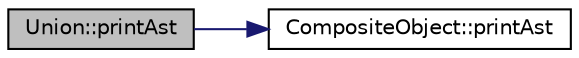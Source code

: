 digraph "Union::printAst"
{
  edge [fontname="Helvetica",fontsize="10",labelfontname="Helvetica",labelfontsize="10"];
  node [fontname="Helvetica",fontsize="10",shape=record];
  rankdir="LR";
  Node32 [label="Union::printAst",height=0.2,width=0.4,color="black", fillcolor="grey75", style="filled", fontcolor="black"];
  Node32 -> Node33 [color="midnightblue",fontsize="10",style="solid",fontname="Helvetica"];
  Node33 [label="CompositeObject::printAst",height=0.2,width=0.4,color="black", fillcolor="white", style="filled",URL="$classCompositeObject.html#a1a2003ed0b66a68e5a472879c412a4b3",tooltip="Generate AST output for this object. "];
}
